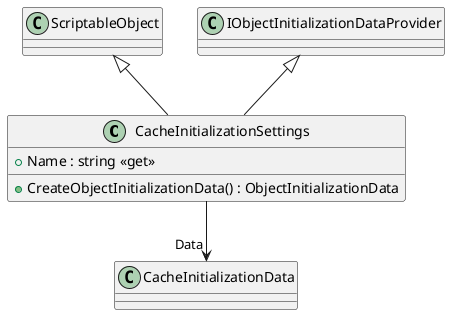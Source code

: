 @startuml
class CacheInitializationSettings {
    + Name : string <<get>>
    + CreateObjectInitializationData() : ObjectInitializationData
}
ScriptableObject <|-- CacheInitializationSettings
IObjectInitializationDataProvider <|-- CacheInitializationSettings
CacheInitializationSettings --> "Data" CacheInitializationData
@enduml
